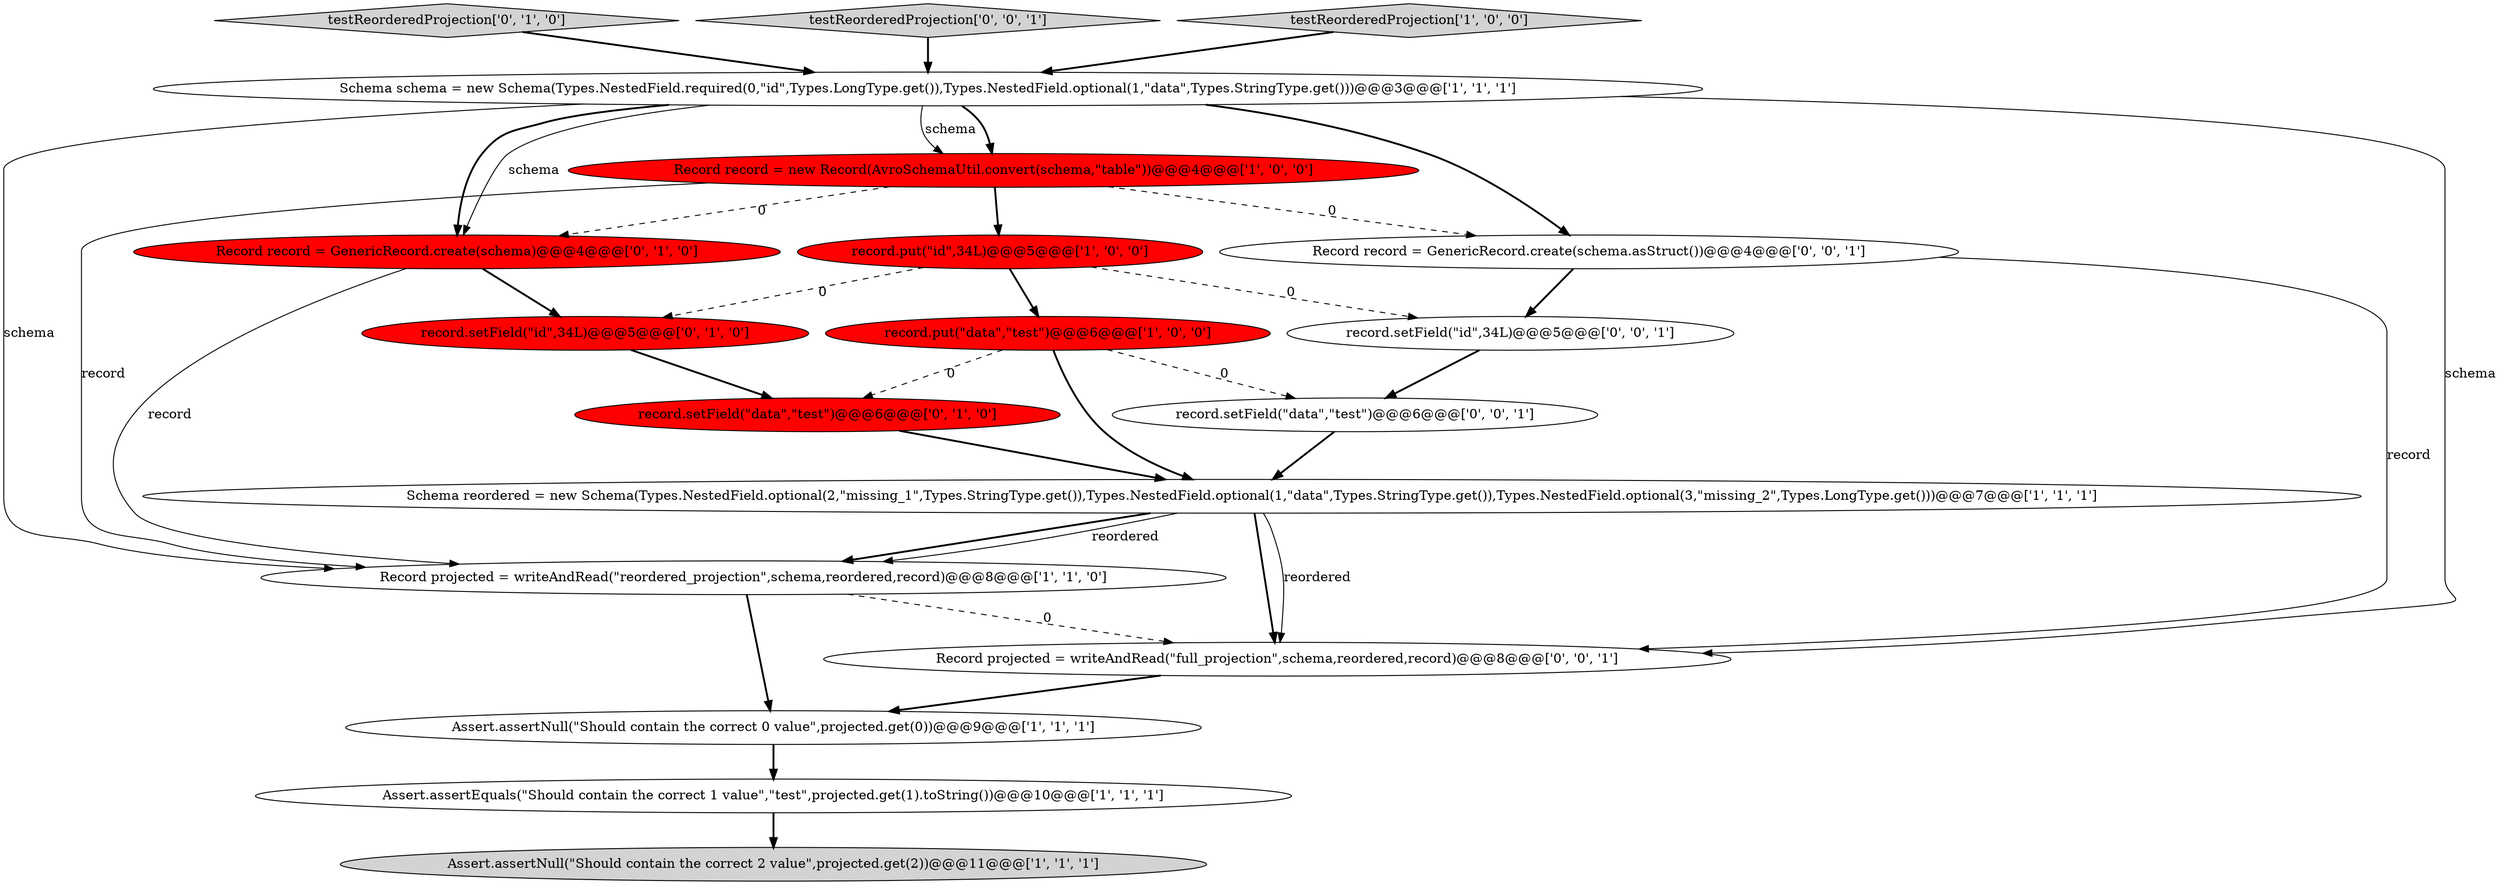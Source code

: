 digraph {
11 [style = filled, label = "testReorderedProjection['0', '1', '0']", fillcolor = lightgray, shape = diamond image = "AAA0AAABBB2BBB"];
15 [style = filled, label = "record.setField(\"data\",\"test\")@@@6@@@['0', '0', '1']", fillcolor = white, shape = ellipse image = "AAA0AAABBB3BBB"];
14 [style = filled, label = "Record record = GenericRecord.create(schema.asStruct())@@@4@@@['0', '0', '1']", fillcolor = white, shape = ellipse image = "AAA0AAABBB3BBB"];
17 [style = filled, label = "testReorderedProjection['0', '0', '1']", fillcolor = lightgray, shape = diamond image = "AAA0AAABBB3BBB"];
18 [style = filled, label = "Record projected = writeAndRead(\"full_projection\",schema,reordered,record)@@@8@@@['0', '0', '1']", fillcolor = white, shape = ellipse image = "AAA0AAABBB3BBB"];
5 [style = filled, label = "Record record = new Record(AvroSchemaUtil.convert(schema,\"table\"))@@@4@@@['1', '0', '0']", fillcolor = red, shape = ellipse image = "AAA1AAABBB1BBB"];
9 [style = filled, label = "testReorderedProjection['1', '0', '0']", fillcolor = lightgray, shape = diamond image = "AAA0AAABBB1BBB"];
10 [style = filled, label = "record.setField(\"data\",\"test\")@@@6@@@['0', '1', '0']", fillcolor = red, shape = ellipse image = "AAA1AAABBB2BBB"];
2 [style = filled, label = "Schema schema = new Schema(Types.NestedField.required(0,\"id\",Types.LongType.get()),Types.NestedField.optional(1,\"data\",Types.StringType.get()))@@@3@@@['1', '1', '1']", fillcolor = white, shape = ellipse image = "AAA0AAABBB1BBB"];
7 [style = filled, label = "record.put(\"id\",34L)@@@5@@@['1', '0', '0']", fillcolor = red, shape = ellipse image = "AAA1AAABBB1BBB"];
8 [style = filled, label = "Assert.assertNull(\"Should contain the correct 2 value\",projected.get(2))@@@11@@@['1', '1', '1']", fillcolor = lightgray, shape = ellipse image = "AAA0AAABBB1BBB"];
16 [style = filled, label = "record.setField(\"id\",34L)@@@5@@@['0', '0', '1']", fillcolor = white, shape = ellipse image = "AAA0AAABBB3BBB"];
13 [style = filled, label = "Record record = GenericRecord.create(schema)@@@4@@@['0', '1', '0']", fillcolor = red, shape = ellipse image = "AAA1AAABBB2BBB"];
1 [style = filled, label = "Assert.assertEquals(\"Should contain the correct 1 value\",\"test\",projected.get(1).toString())@@@10@@@['1', '1', '1']", fillcolor = white, shape = ellipse image = "AAA0AAABBB1BBB"];
3 [style = filled, label = "Schema reordered = new Schema(Types.NestedField.optional(2,\"missing_1\",Types.StringType.get()),Types.NestedField.optional(1,\"data\",Types.StringType.get()),Types.NestedField.optional(3,\"missing_2\",Types.LongType.get()))@@@7@@@['1', '1', '1']", fillcolor = white, shape = ellipse image = "AAA0AAABBB1BBB"];
0 [style = filled, label = "record.put(\"data\",\"test\")@@@6@@@['1', '0', '0']", fillcolor = red, shape = ellipse image = "AAA1AAABBB1BBB"];
12 [style = filled, label = "record.setField(\"id\",34L)@@@5@@@['0', '1', '0']", fillcolor = red, shape = ellipse image = "AAA1AAABBB2BBB"];
4 [style = filled, label = "Record projected = writeAndRead(\"reordered_projection\",schema,reordered,record)@@@8@@@['1', '1', '0']", fillcolor = white, shape = ellipse image = "AAA0AAABBB1BBB"];
6 [style = filled, label = "Assert.assertNull(\"Should contain the correct 0 value\",projected.get(0))@@@9@@@['1', '1', '1']", fillcolor = white, shape = ellipse image = "AAA0AAABBB1BBB"];
5->13 [style = dashed, label="0"];
0->3 [style = bold, label=""];
14->16 [style = bold, label=""];
16->15 [style = bold, label=""];
4->18 [style = dashed, label="0"];
5->14 [style = dashed, label="0"];
1->8 [style = bold, label=""];
4->6 [style = bold, label=""];
9->2 [style = bold, label=""];
7->16 [style = dashed, label="0"];
14->18 [style = solid, label="record"];
0->15 [style = dashed, label="0"];
10->3 [style = bold, label=""];
2->13 [style = solid, label="schema"];
7->0 [style = bold, label=""];
15->3 [style = bold, label=""];
3->4 [style = bold, label=""];
11->2 [style = bold, label=""];
0->10 [style = dashed, label="0"];
2->13 [style = bold, label=""];
3->18 [style = bold, label=""];
6->1 [style = bold, label=""];
12->10 [style = bold, label=""];
13->12 [style = bold, label=""];
3->18 [style = solid, label="reordered"];
13->4 [style = solid, label="record"];
17->2 [style = bold, label=""];
18->6 [style = bold, label=""];
2->14 [style = bold, label=""];
2->18 [style = solid, label="schema"];
5->4 [style = solid, label="record"];
7->12 [style = dashed, label="0"];
5->7 [style = bold, label=""];
3->4 [style = solid, label="reordered"];
2->5 [style = bold, label=""];
2->5 [style = solid, label="schema"];
2->4 [style = solid, label="schema"];
}
